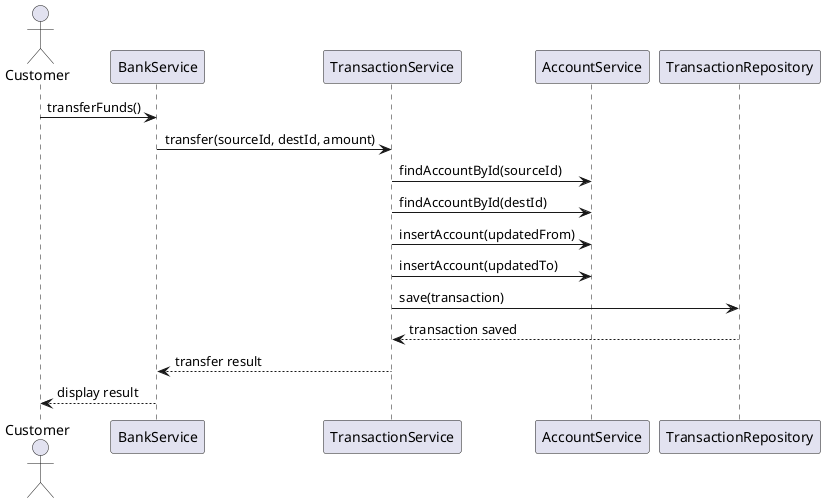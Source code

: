 @startuml
actor Customer
participant BankService
participant TransactionService
participant AccountService
participant TransactionRepository

Customer -> BankService : transferFunds()
BankService -> TransactionService : transfer(sourceId, destId, amount)
TransactionService -> AccountService : findAccountById(sourceId)
TransactionService -> AccountService : findAccountById(destId)
TransactionService -> AccountService : insertAccount(updatedFrom)
TransactionService -> AccountService : insertAccount(updatedTo)
TransactionService -> TransactionRepository : save(transaction)
TransactionRepository --> TransactionService : transaction saved
TransactionService --> BankService : transfer result
BankService --> Customer : display result
@enduml